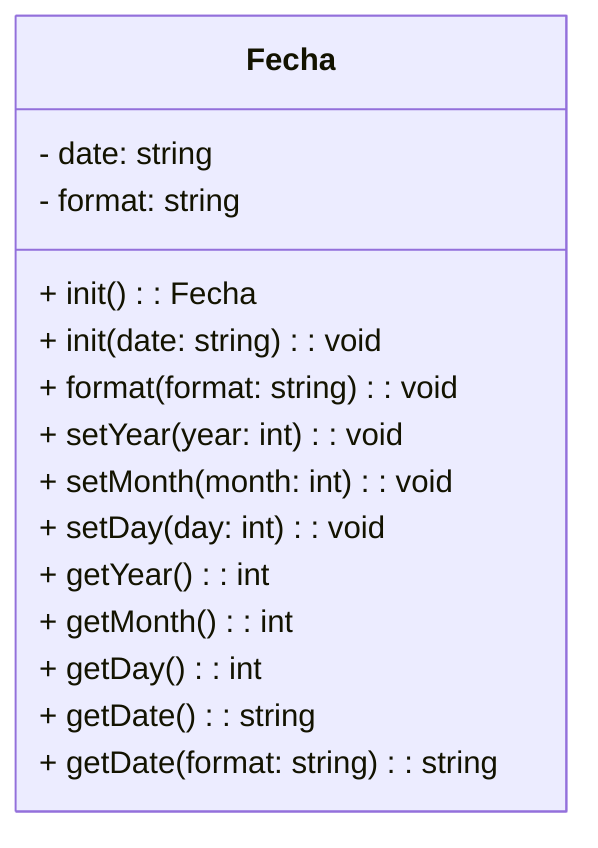 classDiagram

class Fecha {
    - date: string
    - format: string

    + init(): Fecha
    + init(date: string): void

    + format(format: string): void

    + setYear(year: int): void
    + setMonth(month: int): void
    + setDay(day: int): void
    + getYear(): int
    + getMonth(): int
    + getDay(): int

    + getDate(): string
    + getDate(format: string): string
}